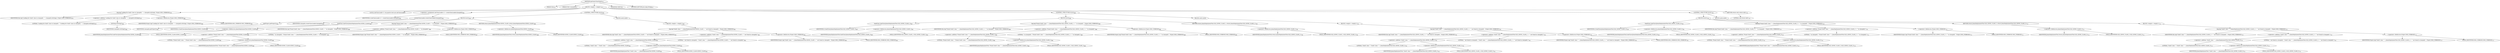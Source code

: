 digraph "getGenicClassName" {  
"1354" [label = <(METHOD,getGenicClassName)<SUB>677</SUB>> ]
"53" [label = <(PARAM,this)<SUB>677</SUB>> ]
"1355" [label = <(PARAM,Path classpath)<SUB>677</SUB>> ]
"1356" [label = <(BLOCK,&lt;empty&gt;,&lt;empty&gt;)<SUB>677</SUB>> ]
"1357" [label = <(log,log(&quot;Looking for GenIC class in classpath: &quot; + classpath.toString(), Project.MSG_VERBOSE))<SUB>679</SUB>> ]
"52" [label = <(IDENTIFIER,this,log(&quot;Looking for GenIC class in classpath: &quot; + classpath.toString(), Project.MSG_VERBOSE))<SUB>679</SUB>> ]
"1358" [label = <(&lt;operator&gt;.addition,&quot;Looking for GenIC class in classpath: &quot; + classpath.toString())<SUB>679</SUB>> ]
"1359" [label = <(LITERAL,&quot;Looking for GenIC class in classpath: &quot;,&quot;Looking for GenIC class in classpath: &quot; + classpath.toString())<SUB>679</SUB>> ]
"1360" [label = <(toString,toString())<SUB>680</SUB>> ]
"1361" [label = <(IDENTIFIER,classpath,toString())<SUB>680</SUB>> ]
"1362" [label = <(&lt;operator&gt;.fieldAccess,Project.MSG_VERBOSE)<SUB>680</SUB>> ]
"1363" [label = <(IDENTIFIER,Project,log(&quot;Looking for GenIC class in classpath: &quot; + classpath.toString(), Project.MSG_VERBOSE))<SUB>680</SUB>> ]
"1364" [label = <(FIELD_IDENTIFIER,MSG_VERBOSE,MSG_VERBOSE)<SUB>680</SUB>> ]
"1365" [label = <(LOCAL,AntClassLoader cl: org.apache.tools.ant.AntClassLoader)> ]
"1366" [label = <(&lt;operator&gt;.assignment,AntClassLoader cl = createClassLoader(classpath))<SUB>682</SUB>> ]
"1367" [label = <(IDENTIFIER,cl,AntClassLoader cl = createClassLoader(classpath))<SUB>682</SUB>> ]
"1368" [label = <(createClassLoader,createClassLoader(classpath))<SUB>682</SUB>> ]
"1369" [label = <(getProject,getProject())<SUB>682</SUB>> ]
"1370" [label = <(IDENTIFIER,classpath,getProject())<SUB>682</SUB>> ]
"1371" [label = <(IDENTIFIER,classpath,createClassLoader(classpath))<SUB>682</SUB>> ]
"1372" [label = <(CONTROL_STRUCTURE,try,try)<SUB>684</SUB>> ]
"1373" [label = <(BLOCK,try,try)<SUB>684</SUB>> ]
"1374" [label = <(loadClass,loadClass(JonasDeploymentTool.GENIC_CLASS))<SUB>685</SUB>> ]
"1375" [label = <(IDENTIFIER,cl,loadClass(JonasDeploymentTool.GENIC_CLASS))<SUB>685</SUB>> ]
"1376" [label = <(&lt;operator&gt;.fieldAccess,JonasDeploymentTool.GENIC_CLASS)<SUB>685</SUB>> ]
"1377" [label = <(IDENTIFIER,JonasDeploymentTool,loadClass(JonasDeploymentTool.GENIC_CLASS))<SUB>685</SUB>> ]
"1378" [label = <(FIELD_IDENTIFIER,GENIC_CLASS,GENIC_CLASS)<SUB>685</SUB>> ]
"1379" [label = <(log,log(&quot;Found GenIC class '&quot; + JonasDeploymentTool.GENIC_CLASS + &quot;' in classpath.&quot;, Project.MSG_VERBOSE))<SUB>686</SUB>> ]
"54" [label = <(IDENTIFIER,this,log(&quot;Found GenIC class '&quot; + JonasDeploymentTool.GENIC_CLASS + &quot;' in classpath.&quot;, Project.MSG_VERBOSE))<SUB>686</SUB>> ]
"1380" [label = <(&lt;operator&gt;.addition,&quot;Found GenIC class '&quot; + JonasDeploymentTool.GENIC_CLASS + &quot;' in classpath.&quot;)<SUB>686</SUB>> ]
"1381" [label = <(&lt;operator&gt;.addition,&quot;Found GenIC class '&quot; + JonasDeploymentTool.GENIC_CLASS)<SUB>686</SUB>> ]
"1382" [label = <(LITERAL,&quot;Found GenIC class '&quot;,&quot;Found GenIC class '&quot; + JonasDeploymentTool.GENIC_CLASS)<SUB>686</SUB>> ]
"1383" [label = <(&lt;operator&gt;.fieldAccess,JonasDeploymentTool.GENIC_CLASS)<SUB>686</SUB>> ]
"1384" [label = <(IDENTIFIER,JonasDeploymentTool,&quot;Found GenIC class '&quot; + JonasDeploymentTool.GENIC_CLASS)<SUB>686</SUB>> ]
"1385" [label = <(FIELD_IDENTIFIER,GENIC_CLASS,GENIC_CLASS)<SUB>686</SUB>> ]
"1386" [label = <(LITERAL,&quot;' in classpath.&quot;,&quot;Found GenIC class '&quot; + JonasDeploymentTool.GENIC_CLASS + &quot;' in classpath.&quot;)<SUB>687</SUB>> ]
"1387" [label = <(&lt;operator&gt;.fieldAccess,Project.MSG_VERBOSE)<SUB>687</SUB>> ]
"1388" [label = <(IDENTIFIER,Project,log(&quot;Found GenIC class '&quot; + JonasDeploymentTool.GENIC_CLASS + &quot;' in classpath.&quot;, Project.MSG_VERBOSE))<SUB>687</SUB>> ]
"1389" [label = <(FIELD_IDENTIFIER,MSG_VERBOSE,MSG_VERBOSE)<SUB>687</SUB>> ]
"1390" [label = <(RETURN,return JonasDeploymentTool.GENIC_CLASS;,return JonasDeploymentTool.GENIC_CLASS;)<SUB>688</SUB>> ]
"1391" [label = <(&lt;operator&gt;.fieldAccess,JonasDeploymentTool.GENIC_CLASS)<SUB>688</SUB>> ]
"1392" [label = <(IDENTIFIER,JonasDeploymentTool,return JonasDeploymentTool.GENIC_CLASS;)<SUB>688</SUB>> ]
"1393" [label = <(FIELD_IDENTIFIER,GENIC_CLASS,GENIC_CLASS)<SUB>688</SUB>> ]
"1394" [label = <(BLOCK,catch,catch)> ]
"1395" [label = <(BLOCK,&lt;empty&gt;,&lt;empty&gt;)<SUB>690</SUB>> ]
"1396" [label = <(log,log(&quot;GenIC class '&quot; + JonasDeploymentTool.GENIC_CLASS + &quot;' not found in classpath.&quot;, Project.MSG_VERBOSE))<SUB>691</SUB>> ]
"55" [label = <(IDENTIFIER,this,log(&quot;GenIC class '&quot; + JonasDeploymentTool.GENIC_CLASS + &quot;' not found in classpath.&quot;, Project.MSG_VERBOSE))<SUB>691</SUB>> ]
"1397" [label = <(&lt;operator&gt;.addition,&quot;GenIC class '&quot; + JonasDeploymentTool.GENIC_CLASS + &quot;' not found in classpath.&quot;)<SUB>691</SUB>> ]
"1398" [label = <(&lt;operator&gt;.addition,&quot;GenIC class '&quot; + JonasDeploymentTool.GENIC_CLASS)<SUB>691</SUB>> ]
"1399" [label = <(LITERAL,&quot;GenIC class '&quot;,&quot;GenIC class '&quot; + JonasDeploymentTool.GENIC_CLASS)<SUB>691</SUB>> ]
"1400" [label = <(&lt;operator&gt;.fieldAccess,JonasDeploymentTool.GENIC_CLASS)<SUB>691</SUB>> ]
"1401" [label = <(IDENTIFIER,JonasDeploymentTool,&quot;GenIC class '&quot; + JonasDeploymentTool.GENIC_CLASS)<SUB>691</SUB>> ]
"1402" [label = <(FIELD_IDENTIFIER,GENIC_CLASS,GENIC_CLASS)<SUB>691</SUB>> ]
"1403" [label = <(LITERAL,&quot;' not found in classpath.&quot;,&quot;GenIC class '&quot; + JonasDeploymentTool.GENIC_CLASS + &quot;' not found in classpath.&quot;)<SUB>692</SUB>> ]
"1404" [label = <(&lt;operator&gt;.fieldAccess,Project.MSG_VERBOSE)<SUB>693</SUB>> ]
"1405" [label = <(IDENTIFIER,Project,log(&quot;GenIC class '&quot; + JonasDeploymentTool.GENIC_CLASS + &quot;' not found in classpath.&quot;, Project.MSG_VERBOSE))<SUB>693</SUB>> ]
"1406" [label = <(FIELD_IDENTIFIER,MSG_VERBOSE,MSG_VERBOSE)<SUB>693</SUB>> ]
"1407" [label = <(CONTROL_STRUCTURE,try,try)<SUB>696</SUB>> ]
"1408" [label = <(BLOCK,try,try)<SUB>696</SUB>> ]
"1409" [label = <(loadClass,loadClass(JonasDeploymentTool.OLD_GENIC_CLASS_1))<SUB>697</SUB>> ]
"1410" [label = <(IDENTIFIER,cl,loadClass(JonasDeploymentTool.OLD_GENIC_CLASS_1))<SUB>697</SUB>> ]
"1411" [label = <(&lt;operator&gt;.fieldAccess,JonasDeploymentTool.OLD_GENIC_CLASS_1)<SUB>697</SUB>> ]
"1412" [label = <(IDENTIFIER,JonasDeploymentTool,loadClass(JonasDeploymentTool.OLD_GENIC_CLASS_1))<SUB>697</SUB>> ]
"1413" [label = <(FIELD_IDENTIFIER,OLD_GENIC_CLASS_1,OLD_GENIC_CLASS_1)<SUB>697</SUB>> ]
"1414" [label = <(log,log(&quot;Found GenIC class '&quot; + JonasDeploymentTool.OLD_GENIC_CLASS_1 + &quot;' in classpath.&quot;, Project.MSG_VERBOSE))<SUB>698</SUB>> ]
"56" [label = <(IDENTIFIER,this,log(&quot;Found GenIC class '&quot; + JonasDeploymentTool.OLD_GENIC_CLASS_1 + &quot;' in classpath.&quot;, Project.MSG_VERBOSE))<SUB>698</SUB>> ]
"1415" [label = <(&lt;operator&gt;.addition,&quot;Found GenIC class '&quot; + JonasDeploymentTool.OLD_GENIC_CLASS_1 + &quot;' in classpath.&quot;)<SUB>698</SUB>> ]
"1416" [label = <(&lt;operator&gt;.addition,&quot;Found GenIC class '&quot; + JonasDeploymentTool.OLD_GENIC_CLASS_1)<SUB>698</SUB>> ]
"1417" [label = <(LITERAL,&quot;Found GenIC class '&quot;,&quot;Found GenIC class '&quot; + JonasDeploymentTool.OLD_GENIC_CLASS_1)<SUB>698</SUB>> ]
"1418" [label = <(&lt;operator&gt;.fieldAccess,JonasDeploymentTool.OLD_GENIC_CLASS_1)<SUB>698</SUB>> ]
"1419" [label = <(IDENTIFIER,JonasDeploymentTool,&quot;Found GenIC class '&quot; + JonasDeploymentTool.OLD_GENIC_CLASS_1)<SUB>698</SUB>> ]
"1420" [label = <(FIELD_IDENTIFIER,OLD_GENIC_CLASS_1,OLD_GENIC_CLASS_1)<SUB>698</SUB>> ]
"1421" [label = <(LITERAL,&quot;' in classpath.&quot;,&quot;Found GenIC class '&quot; + JonasDeploymentTool.OLD_GENIC_CLASS_1 + &quot;' in classpath.&quot;)<SUB>699</SUB>> ]
"1422" [label = <(&lt;operator&gt;.fieldAccess,Project.MSG_VERBOSE)<SUB>699</SUB>> ]
"1423" [label = <(IDENTIFIER,Project,log(&quot;Found GenIC class '&quot; + JonasDeploymentTool.OLD_GENIC_CLASS_1 + &quot;' in classpath.&quot;, Project.MSG_VERBOSE))<SUB>699</SUB>> ]
"1424" [label = <(FIELD_IDENTIFIER,MSG_VERBOSE,MSG_VERBOSE)<SUB>699</SUB>> ]
"1425" [label = <(RETURN,return JonasDeploymentTool.OLD_GENIC_CLASS_1;,return JonasDeploymentTool.OLD_GENIC_CLASS_1;)<SUB>700</SUB>> ]
"1426" [label = <(&lt;operator&gt;.fieldAccess,JonasDeploymentTool.OLD_GENIC_CLASS_1)<SUB>700</SUB>> ]
"1427" [label = <(IDENTIFIER,JonasDeploymentTool,return JonasDeploymentTool.OLD_GENIC_CLASS_1;)<SUB>700</SUB>> ]
"1428" [label = <(FIELD_IDENTIFIER,OLD_GENIC_CLASS_1,OLD_GENIC_CLASS_1)<SUB>700</SUB>> ]
"1429" [label = <(BLOCK,catch,catch)> ]
"1430" [label = <(BLOCK,&lt;empty&gt;,&lt;empty&gt;)<SUB>702</SUB>> ]
"1431" [label = <(log,log(&quot;GenIC class '&quot; + JonasDeploymentTool.OLD_GENIC_CLASS_1 + &quot;' not found in classpath.&quot;, Project.MSG_VERBOSE))<SUB>703</SUB>> ]
"57" [label = <(IDENTIFIER,this,log(&quot;GenIC class '&quot; + JonasDeploymentTool.OLD_GENIC_CLASS_1 + &quot;' not found in classpath.&quot;, Project.MSG_VERBOSE))<SUB>703</SUB>> ]
"1432" [label = <(&lt;operator&gt;.addition,&quot;GenIC class '&quot; + JonasDeploymentTool.OLD_GENIC_CLASS_1 + &quot;' not found in classpath.&quot;)<SUB>703</SUB>> ]
"1433" [label = <(&lt;operator&gt;.addition,&quot;GenIC class '&quot; + JonasDeploymentTool.OLD_GENIC_CLASS_1)<SUB>703</SUB>> ]
"1434" [label = <(LITERAL,&quot;GenIC class '&quot;,&quot;GenIC class '&quot; + JonasDeploymentTool.OLD_GENIC_CLASS_1)<SUB>703</SUB>> ]
"1435" [label = <(&lt;operator&gt;.fieldAccess,JonasDeploymentTool.OLD_GENIC_CLASS_1)<SUB>703</SUB>> ]
"1436" [label = <(IDENTIFIER,JonasDeploymentTool,&quot;GenIC class '&quot; + JonasDeploymentTool.OLD_GENIC_CLASS_1)<SUB>703</SUB>> ]
"1437" [label = <(FIELD_IDENTIFIER,OLD_GENIC_CLASS_1,OLD_GENIC_CLASS_1)<SUB>703</SUB>> ]
"1438" [label = <(LITERAL,&quot;' not found in classpath.&quot;,&quot;GenIC class '&quot; + JonasDeploymentTool.OLD_GENIC_CLASS_1 + &quot;' not found in classpath.&quot;)<SUB>704</SUB>> ]
"1439" [label = <(&lt;operator&gt;.fieldAccess,Project.MSG_VERBOSE)<SUB>705</SUB>> ]
"1440" [label = <(IDENTIFIER,Project,log(&quot;GenIC class '&quot; + JonasDeploymentTool.OLD_GENIC_CLASS_1 + &quot;' not found in classpath.&quot;, Project.MSG_VERBOSE))<SUB>705</SUB>> ]
"1441" [label = <(FIELD_IDENTIFIER,MSG_VERBOSE,MSG_VERBOSE)<SUB>705</SUB>> ]
"1442" [label = <(CONTROL_STRUCTURE,try,try)<SUB>708</SUB>> ]
"1443" [label = <(BLOCK,try,try)<SUB>708</SUB>> ]
"1444" [label = <(loadClass,loadClass(JonasDeploymentTool.OLD_GENIC_CLASS_2))<SUB>709</SUB>> ]
"1445" [label = <(IDENTIFIER,cl,loadClass(JonasDeploymentTool.OLD_GENIC_CLASS_2))<SUB>709</SUB>> ]
"1446" [label = <(&lt;operator&gt;.fieldAccess,JonasDeploymentTool.OLD_GENIC_CLASS_2)<SUB>709</SUB>> ]
"1447" [label = <(IDENTIFIER,JonasDeploymentTool,loadClass(JonasDeploymentTool.OLD_GENIC_CLASS_2))<SUB>709</SUB>> ]
"1448" [label = <(FIELD_IDENTIFIER,OLD_GENIC_CLASS_2,OLD_GENIC_CLASS_2)<SUB>709</SUB>> ]
"1449" [label = <(log,log(&quot;Found GenIC class '&quot; + JonasDeploymentTool.OLD_GENIC_CLASS_2 + &quot;' in classpath.&quot;, Project.MSG_VERBOSE))<SUB>710</SUB>> ]
"58" [label = <(IDENTIFIER,this,log(&quot;Found GenIC class '&quot; + JonasDeploymentTool.OLD_GENIC_CLASS_2 + &quot;' in classpath.&quot;, Project.MSG_VERBOSE))<SUB>710</SUB>> ]
"1450" [label = <(&lt;operator&gt;.addition,&quot;Found GenIC class '&quot; + JonasDeploymentTool.OLD_GENIC_CLASS_2 + &quot;' in classpath.&quot;)<SUB>710</SUB>> ]
"1451" [label = <(&lt;operator&gt;.addition,&quot;Found GenIC class '&quot; + JonasDeploymentTool.OLD_GENIC_CLASS_2)<SUB>710</SUB>> ]
"1452" [label = <(LITERAL,&quot;Found GenIC class '&quot;,&quot;Found GenIC class '&quot; + JonasDeploymentTool.OLD_GENIC_CLASS_2)<SUB>710</SUB>> ]
"1453" [label = <(&lt;operator&gt;.fieldAccess,JonasDeploymentTool.OLD_GENIC_CLASS_2)<SUB>710</SUB>> ]
"1454" [label = <(IDENTIFIER,JonasDeploymentTool,&quot;Found GenIC class '&quot; + JonasDeploymentTool.OLD_GENIC_CLASS_2)<SUB>710</SUB>> ]
"1455" [label = <(FIELD_IDENTIFIER,OLD_GENIC_CLASS_2,OLD_GENIC_CLASS_2)<SUB>710</SUB>> ]
"1456" [label = <(LITERAL,&quot;' in classpath.&quot;,&quot;Found GenIC class '&quot; + JonasDeploymentTool.OLD_GENIC_CLASS_2 + &quot;' in classpath.&quot;)<SUB>711</SUB>> ]
"1457" [label = <(&lt;operator&gt;.fieldAccess,Project.MSG_VERBOSE)<SUB>711</SUB>> ]
"1458" [label = <(IDENTIFIER,Project,log(&quot;Found GenIC class '&quot; + JonasDeploymentTool.OLD_GENIC_CLASS_2 + &quot;' in classpath.&quot;, Project.MSG_VERBOSE))<SUB>711</SUB>> ]
"1459" [label = <(FIELD_IDENTIFIER,MSG_VERBOSE,MSG_VERBOSE)<SUB>711</SUB>> ]
"1460" [label = <(RETURN,return JonasDeploymentTool.OLD_GENIC_CLASS_2;,return JonasDeploymentTool.OLD_GENIC_CLASS_2;)<SUB>712</SUB>> ]
"1461" [label = <(&lt;operator&gt;.fieldAccess,JonasDeploymentTool.OLD_GENIC_CLASS_2)<SUB>712</SUB>> ]
"1462" [label = <(IDENTIFIER,JonasDeploymentTool,return JonasDeploymentTool.OLD_GENIC_CLASS_2;)<SUB>712</SUB>> ]
"1463" [label = <(FIELD_IDENTIFIER,OLD_GENIC_CLASS_2,OLD_GENIC_CLASS_2)<SUB>712</SUB>> ]
"1464" [label = <(BLOCK,catch,catch)> ]
"1465" [label = <(BLOCK,&lt;empty&gt;,&lt;empty&gt;)<SUB>714</SUB>> ]
"1466" [label = <(log,log(&quot;GenIC class '&quot; + JonasDeploymentTool.OLD_GENIC_CLASS_2 + &quot;' not found in classpath.&quot;, Project.MSG_VERBOSE))<SUB>715</SUB>> ]
"59" [label = <(IDENTIFIER,this,log(&quot;GenIC class '&quot; + JonasDeploymentTool.OLD_GENIC_CLASS_2 + &quot;' not found in classpath.&quot;, Project.MSG_VERBOSE))<SUB>715</SUB>> ]
"1467" [label = <(&lt;operator&gt;.addition,&quot;GenIC class '&quot; + JonasDeploymentTool.OLD_GENIC_CLASS_2 + &quot;' not found in classpath.&quot;)<SUB>715</SUB>> ]
"1468" [label = <(&lt;operator&gt;.addition,&quot;GenIC class '&quot; + JonasDeploymentTool.OLD_GENIC_CLASS_2)<SUB>715</SUB>> ]
"1469" [label = <(LITERAL,&quot;GenIC class '&quot;,&quot;GenIC class '&quot; + JonasDeploymentTool.OLD_GENIC_CLASS_2)<SUB>715</SUB>> ]
"1470" [label = <(&lt;operator&gt;.fieldAccess,JonasDeploymentTool.OLD_GENIC_CLASS_2)<SUB>715</SUB>> ]
"1471" [label = <(IDENTIFIER,JonasDeploymentTool,&quot;GenIC class '&quot; + JonasDeploymentTool.OLD_GENIC_CLASS_2)<SUB>715</SUB>> ]
"1472" [label = <(FIELD_IDENTIFIER,OLD_GENIC_CLASS_2,OLD_GENIC_CLASS_2)<SUB>715</SUB>> ]
"1473" [label = <(LITERAL,&quot;' not found in classpath.&quot;,&quot;GenIC class '&quot; + JonasDeploymentTool.OLD_GENIC_CLASS_2 + &quot;' not found in classpath.&quot;)<SUB>716</SUB>> ]
"1474" [label = <(&lt;operator&gt;.fieldAccess,Project.MSG_VERBOSE)<SUB>717</SUB>> ]
"1475" [label = <(IDENTIFIER,Project,log(&quot;GenIC class '&quot; + JonasDeploymentTool.OLD_GENIC_CLASS_2 + &quot;' not found in classpath.&quot;, Project.MSG_VERBOSE))<SUB>717</SUB>> ]
"1476" [label = <(FIELD_IDENTIFIER,MSG_VERBOSE,MSG_VERBOSE)<SUB>717</SUB>> ]
"1477" [label = <(RETURN,return null;,return null;)<SUB>719</SUB>> ]
"1478" [label = <(LITERAL,null,return null;)<SUB>719</SUB>> ]
"1479" [label = <(MODIFIER,VIRTUAL)> ]
"1480" [label = <(METHOD_RETURN,java.lang.String)<SUB>677</SUB>> ]
  "1354" -> "53" 
  "1354" -> "1355" 
  "1354" -> "1356" 
  "1354" -> "1479" 
  "1354" -> "1480" 
  "1356" -> "1357" 
  "1356" -> "1365" 
  "1356" -> "1366" 
  "1356" -> "1372" 
  "1356" -> "1407" 
  "1356" -> "1442" 
  "1356" -> "1477" 
  "1357" -> "52" 
  "1357" -> "1358" 
  "1357" -> "1362" 
  "1358" -> "1359" 
  "1358" -> "1360" 
  "1360" -> "1361" 
  "1362" -> "1363" 
  "1362" -> "1364" 
  "1366" -> "1367" 
  "1366" -> "1368" 
  "1368" -> "1369" 
  "1368" -> "1371" 
  "1369" -> "1370" 
  "1372" -> "1373" 
  "1372" -> "1394" 
  "1373" -> "1374" 
  "1373" -> "1379" 
  "1373" -> "1390" 
  "1374" -> "1375" 
  "1374" -> "1376" 
  "1376" -> "1377" 
  "1376" -> "1378" 
  "1379" -> "54" 
  "1379" -> "1380" 
  "1379" -> "1387" 
  "1380" -> "1381" 
  "1380" -> "1386" 
  "1381" -> "1382" 
  "1381" -> "1383" 
  "1383" -> "1384" 
  "1383" -> "1385" 
  "1387" -> "1388" 
  "1387" -> "1389" 
  "1390" -> "1391" 
  "1391" -> "1392" 
  "1391" -> "1393" 
  "1394" -> "1395" 
  "1395" -> "1396" 
  "1396" -> "55" 
  "1396" -> "1397" 
  "1396" -> "1404" 
  "1397" -> "1398" 
  "1397" -> "1403" 
  "1398" -> "1399" 
  "1398" -> "1400" 
  "1400" -> "1401" 
  "1400" -> "1402" 
  "1404" -> "1405" 
  "1404" -> "1406" 
  "1407" -> "1408" 
  "1407" -> "1429" 
  "1408" -> "1409" 
  "1408" -> "1414" 
  "1408" -> "1425" 
  "1409" -> "1410" 
  "1409" -> "1411" 
  "1411" -> "1412" 
  "1411" -> "1413" 
  "1414" -> "56" 
  "1414" -> "1415" 
  "1414" -> "1422" 
  "1415" -> "1416" 
  "1415" -> "1421" 
  "1416" -> "1417" 
  "1416" -> "1418" 
  "1418" -> "1419" 
  "1418" -> "1420" 
  "1422" -> "1423" 
  "1422" -> "1424" 
  "1425" -> "1426" 
  "1426" -> "1427" 
  "1426" -> "1428" 
  "1429" -> "1430" 
  "1430" -> "1431" 
  "1431" -> "57" 
  "1431" -> "1432" 
  "1431" -> "1439" 
  "1432" -> "1433" 
  "1432" -> "1438" 
  "1433" -> "1434" 
  "1433" -> "1435" 
  "1435" -> "1436" 
  "1435" -> "1437" 
  "1439" -> "1440" 
  "1439" -> "1441" 
  "1442" -> "1443" 
  "1442" -> "1464" 
  "1443" -> "1444" 
  "1443" -> "1449" 
  "1443" -> "1460" 
  "1444" -> "1445" 
  "1444" -> "1446" 
  "1446" -> "1447" 
  "1446" -> "1448" 
  "1449" -> "58" 
  "1449" -> "1450" 
  "1449" -> "1457" 
  "1450" -> "1451" 
  "1450" -> "1456" 
  "1451" -> "1452" 
  "1451" -> "1453" 
  "1453" -> "1454" 
  "1453" -> "1455" 
  "1457" -> "1458" 
  "1457" -> "1459" 
  "1460" -> "1461" 
  "1461" -> "1462" 
  "1461" -> "1463" 
  "1464" -> "1465" 
  "1465" -> "1466" 
  "1466" -> "59" 
  "1466" -> "1467" 
  "1466" -> "1474" 
  "1467" -> "1468" 
  "1467" -> "1473" 
  "1468" -> "1469" 
  "1468" -> "1470" 
  "1470" -> "1471" 
  "1470" -> "1472" 
  "1474" -> "1475" 
  "1474" -> "1476" 
  "1477" -> "1478" 
}
